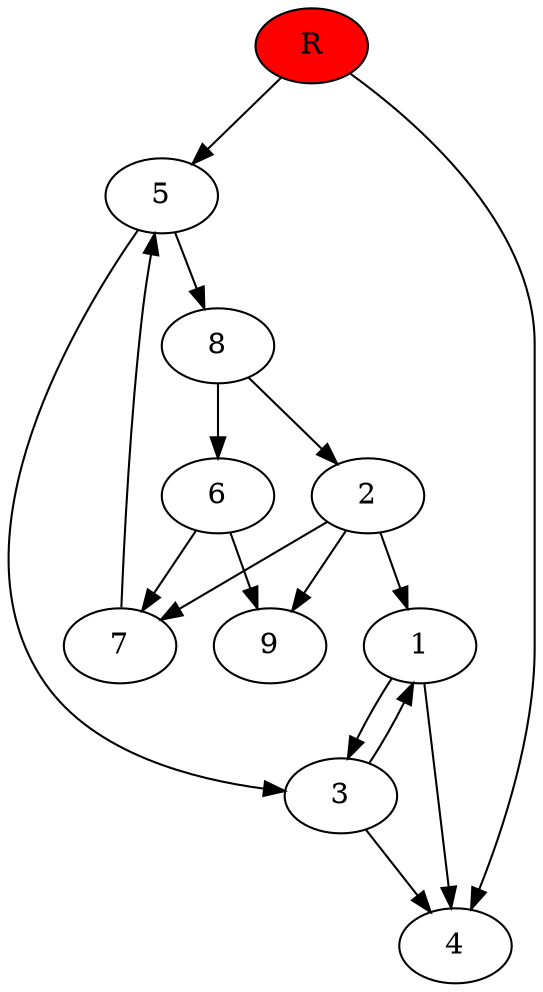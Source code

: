 digraph prb2510 {
	1
	2
	3
	4
	5
	6
	7
	8
	R [fillcolor="#ff0000" style=filled]
	1 -> 3
	1 -> 4
	2 -> 1
	2 -> 7
	2 -> 9
	3 -> 1
	3 -> 4
	5 -> 3
	5 -> 8
	6 -> 7
	6 -> 9
	7 -> 5
	8 -> 2
	8 -> 6
	R -> 4
	R -> 5
}

